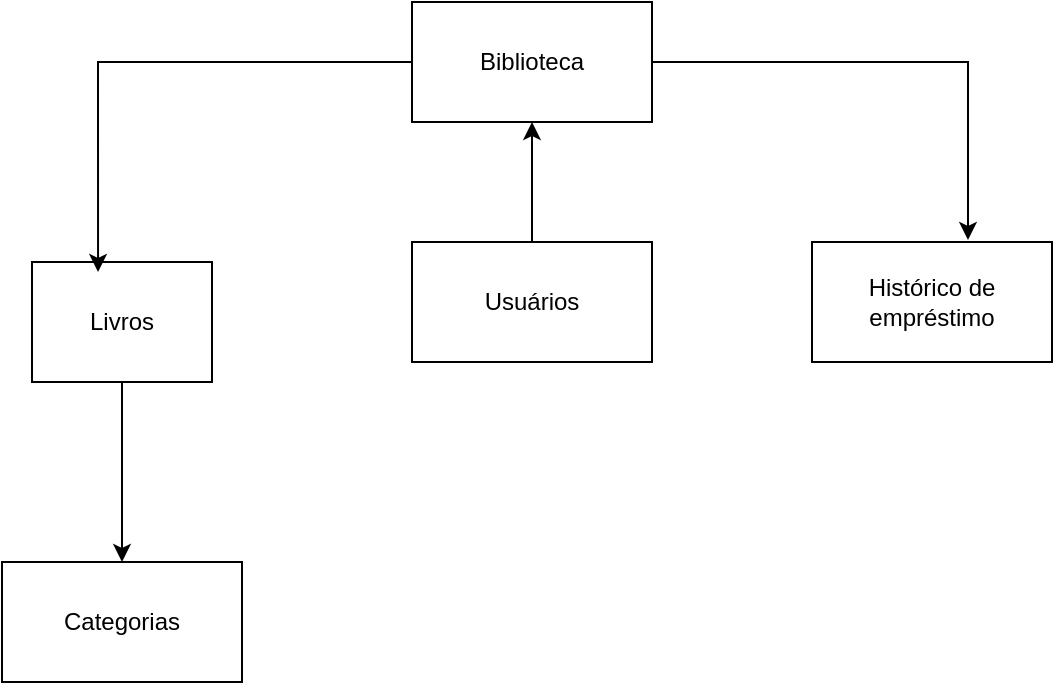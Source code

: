 <mxfile version="26.1.0">
  <diagram name="Página-1" id="MvrbzyDox4Wt_1tos2_W">
    <mxGraphModel dx="1114" dy="600" grid="1" gridSize="10" guides="1" tooltips="1" connect="1" arrows="1" fold="1" page="1" pageScale="1" pageWidth="827" pageHeight="1169" math="0" shadow="0">
      <root>
        <mxCell id="0" />
        <mxCell id="1" parent="0" />
        <mxCell id="0uRsTqXk29aRq7u2UOMi-16" value="Categorias" style="rounded=0;whiteSpace=wrap;html=1;" parent="1" vertex="1">
          <mxGeometry x="45" y="320" width="120" height="60" as="geometry" />
        </mxCell>
        <mxCell id="uUS1GyN8y_ZzAwnWzNDL-5" style="edgeStyle=orthogonalEdgeStyle;rounded=0;orthogonalLoop=1;jettySize=auto;html=1;exitX=0.5;exitY=1;exitDx=0;exitDy=0;entryX=0.5;entryY=0;entryDx=0;entryDy=0;" parent="1" source="0uRsTqXk29aRq7u2UOMi-17" target="0uRsTqXk29aRq7u2UOMi-16" edge="1">
          <mxGeometry relative="1" as="geometry" />
        </mxCell>
        <mxCell id="0uRsTqXk29aRq7u2UOMi-17" value="Livros" style="rounded=0;whiteSpace=wrap;html=1;" parent="1" vertex="1">
          <mxGeometry x="60" y="170" width="90" height="60" as="geometry" />
        </mxCell>
        <mxCell id="bW0DZOwITRokeqs0o5qU-1" style="edgeStyle=orthogonalEdgeStyle;rounded=0;orthogonalLoop=1;jettySize=auto;html=1;exitX=0.5;exitY=0;exitDx=0;exitDy=0;entryX=0.5;entryY=1;entryDx=0;entryDy=0;" edge="1" parent="1" source="0uRsTqXk29aRq7u2UOMi-22" target="uUS1GyN8y_ZzAwnWzNDL-1">
          <mxGeometry relative="1" as="geometry" />
        </mxCell>
        <mxCell id="0uRsTqXk29aRq7u2UOMi-22" value="Usuários" style="rounded=0;whiteSpace=wrap;html=1;" parent="1" vertex="1">
          <mxGeometry x="250" y="160" width="120" height="60" as="geometry" />
        </mxCell>
        <mxCell id="0uRsTqXk29aRq7u2UOMi-36" value="Histórico de empréstimo" style="rounded=0;whiteSpace=wrap;html=1;" parent="1" vertex="1">
          <mxGeometry x="450" y="160" width="120" height="60" as="geometry" />
        </mxCell>
        <mxCell id="uUS1GyN8y_ZzAwnWzNDL-1" value="Biblioteca" style="rounded=0;whiteSpace=wrap;html=1;" parent="1" vertex="1">
          <mxGeometry x="250" y="40" width="120" height="60" as="geometry" />
        </mxCell>
        <mxCell id="uUS1GyN8y_ZzAwnWzNDL-3" style="edgeStyle=orthogonalEdgeStyle;rounded=0;orthogonalLoop=1;jettySize=auto;html=1;exitX=0;exitY=0.5;exitDx=0;exitDy=0;entryX=0.367;entryY=0.083;entryDx=0;entryDy=0;entryPerimeter=0;" parent="1" source="uUS1GyN8y_ZzAwnWzNDL-1" target="0uRsTqXk29aRq7u2UOMi-17" edge="1">
          <mxGeometry relative="1" as="geometry" />
        </mxCell>
        <mxCell id="uUS1GyN8y_ZzAwnWzNDL-4" style="edgeStyle=orthogonalEdgeStyle;rounded=0;orthogonalLoop=1;jettySize=auto;html=1;exitX=1;exitY=0.5;exitDx=0;exitDy=0;entryX=0.65;entryY=-0.017;entryDx=0;entryDy=0;entryPerimeter=0;" parent="1" source="uUS1GyN8y_ZzAwnWzNDL-1" target="0uRsTqXk29aRq7u2UOMi-36" edge="1">
          <mxGeometry relative="1" as="geometry" />
        </mxCell>
      </root>
    </mxGraphModel>
  </diagram>
</mxfile>
